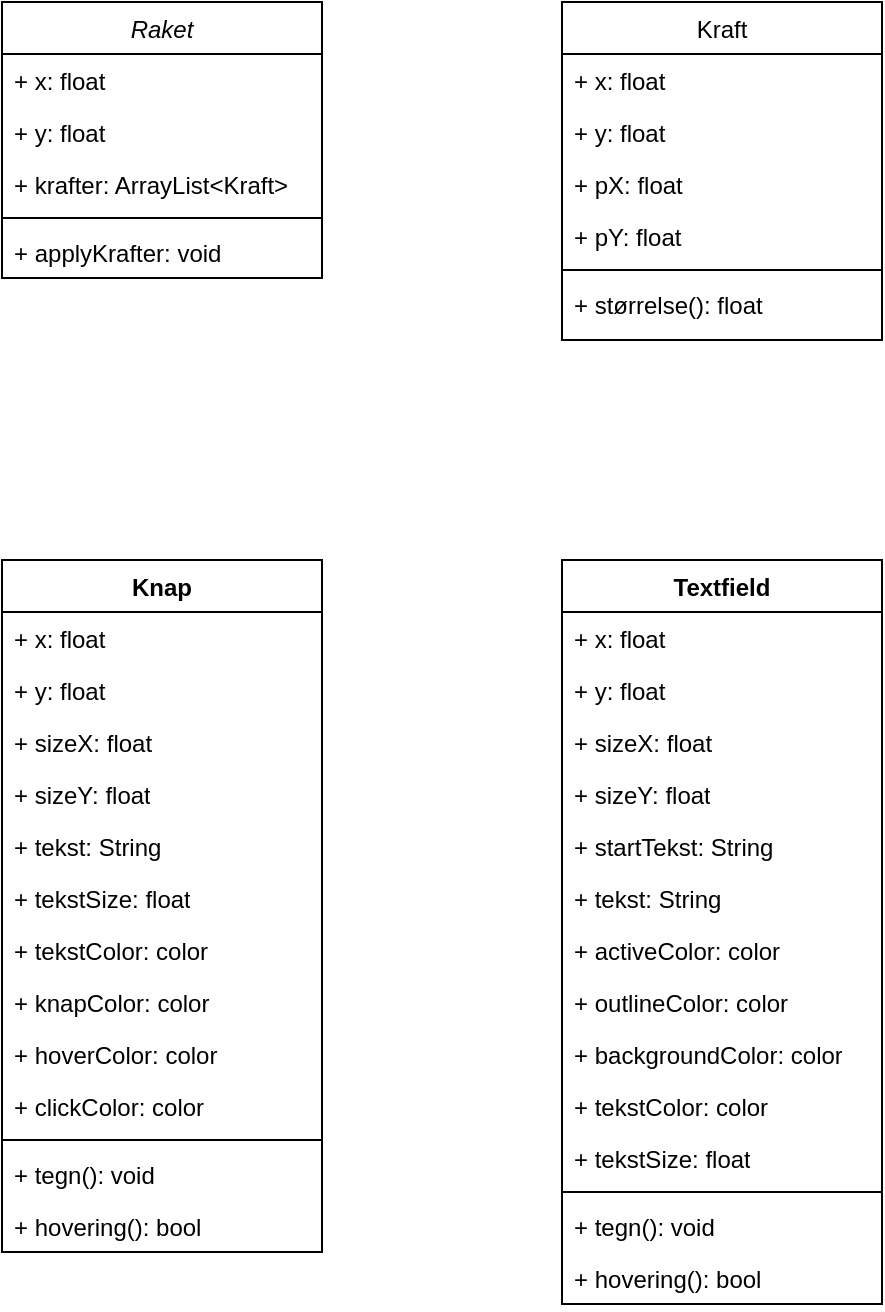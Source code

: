 <mxfile version="26.1.3">
  <diagram id="C5RBs43oDa-KdzZeNtuy" name="Page-1">
    <mxGraphModel dx="1400" dy="696" grid="1" gridSize="10" guides="1" tooltips="1" connect="1" arrows="1" fold="1" page="1" pageScale="1" pageWidth="827" pageHeight="1169" math="0" shadow="0">
      <root>
        <mxCell id="WIyWlLk6GJQsqaUBKTNV-0" />
        <mxCell id="WIyWlLk6GJQsqaUBKTNV-1" parent="WIyWlLk6GJQsqaUBKTNV-0" />
        <mxCell id="zkfFHV4jXpPFQw0GAbJ--0" value="Raket" style="swimlane;fontStyle=2;align=center;verticalAlign=top;childLayout=stackLayout;horizontal=1;startSize=26;horizontalStack=0;resizeParent=1;resizeLast=0;collapsible=1;marginBottom=0;rounded=0;shadow=0;strokeWidth=1;" parent="WIyWlLk6GJQsqaUBKTNV-1" vertex="1">
          <mxGeometry x="200" y="81" width="160" height="138" as="geometry">
            <mxRectangle x="230" y="140" width="160" height="26" as="alternateBounds" />
          </mxGeometry>
        </mxCell>
        <mxCell id="zkfFHV4jXpPFQw0GAbJ--1" value="+ x: float" style="text;align=left;verticalAlign=top;spacingLeft=4;spacingRight=4;overflow=hidden;rotatable=0;points=[[0,0.5],[1,0.5]];portConstraint=eastwest;" parent="zkfFHV4jXpPFQw0GAbJ--0" vertex="1">
          <mxGeometry y="26" width="160" height="26" as="geometry" />
        </mxCell>
        <mxCell id="zkfFHV4jXpPFQw0GAbJ--2" value="+ y: float" style="text;align=left;verticalAlign=top;spacingLeft=4;spacingRight=4;overflow=hidden;rotatable=0;points=[[0,0.5],[1,0.5]];portConstraint=eastwest;rounded=0;shadow=0;html=0;" parent="zkfFHV4jXpPFQw0GAbJ--0" vertex="1">
          <mxGeometry y="52" width="160" height="26" as="geometry" />
        </mxCell>
        <mxCell id="zkfFHV4jXpPFQw0GAbJ--3" value="+ krafter: ArrayList&lt;Kraft&gt;" style="text;align=left;verticalAlign=top;spacingLeft=4;spacingRight=4;overflow=hidden;rotatable=0;points=[[0,0.5],[1,0.5]];portConstraint=eastwest;rounded=0;shadow=0;html=0;" parent="zkfFHV4jXpPFQw0GAbJ--0" vertex="1">
          <mxGeometry y="78" width="160" height="26" as="geometry" />
        </mxCell>
        <mxCell id="zkfFHV4jXpPFQw0GAbJ--4" value="" style="line;html=1;strokeWidth=1;align=left;verticalAlign=middle;spacingTop=-1;spacingLeft=3;spacingRight=3;rotatable=0;labelPosition=right;points=[];portConstraint=eastwest;" parent="zkfFHV4jXpPFQw0GAbJ--0" vertex="1">
          <mxGeometry y="104" width="160" height="8" as="geometry" />
        </mxCell>
        <mxCell id="zkfFHV4jXpPFQw0GAbJ--5" value="+ applyKrafter: void" style="text;align=left;verticalAlign=top;spacingLeft=4;spacingRight=4;overflow=hidden;rotatable=0;points=[[0,0.5],[1,0.5]];portConstraint=eastwest;" parent="zkfFHV4jXpPFQw0GAbJ--0" vertex="1">
          <mxGeometry y="112" width="160" height="26" as="geometry" />
        </mxCell>
        <mxCell id="zkfFHV4jXpPFQw0GAbJ--17" value="Kraft" style="swimlane;fontStyle=0;align=center;verticalAlign=top;childLayout=stackLayout;horizontal=1;startSize=26;horizontalStack=0;resizeParent=1;resizeLast=0;collapsible=1;marginBottom=0;rounded=0;shadow=0;strokeWidth=1;" parent="WIyWlLk6GJQsqaUBKTNV-1" vertex="1">
          <mxGeometry x="480" y="81" width="160" height="169" as="geometry">
            <mxRectangle x="550" y="140" width="160" height="26" as="alternateBounds" />
          </mxGeometry>
        </mxCell>
        <mxCell id="zkfFHV4jXpPFQw0GAbJ--18" value="+ x: float" style="text;align=left;verticalAlign=top;spacingLeft=4;spacingRight=4;overflow=hidden;rotatable=0;points=[[0,0.5],[1,0.5]];portConstraint=eastwest;" parent="zkfFHV4jXpPFQw0GAbJ--17" vertex="1">
          <mxGeometry y="26" width="160" height="26" as="geometry" />
        </mxCell>
        <mxCell id="zkfFHV4jXpPFQw0GAbJ--19" value="+ y: float" style="text;align=left;verticalAlign=top;spacingLeft=4;spacingRight=4;overflow=hidden;rotatable=0;points=[[0,0.5],[1,0.5]];portConstraint=eastwest;rounded=0;shadow=0;html=0;" parent="zkfFHV4jXpPFQw0GAbJ--17" vertex="1">
          <mxGeometry y="52" width="160" height="26" as="geometry" />
        </mxCell>
        <mxCell id="zkfFHV4jXpPFQw0GAbJ--20" value="+ pX: float" style="text;align=left;verticalAlign=top;spacingLeft=4;spacingRight=4;overflow=hidden;rotatable=0;points=[[0,0.5],[1,0.5]];portConstraint=eastwest;rounded=0;shadow=0;html=0;" parent="zkfFHV4jXpPFQw0GAbJ--17" vertex="1">
          <mxGeometry y="78" width="160" height="26" as="geometry" />
        </mxCell>
        <mxCell id="zkfFHV4jXpPFQw0GAbJ--21" value="+ pY: float" style="text;align=left;verticalAlign=top;spacingLeft=4;spacingRight=4;overflow=hidden;rotatable=0;points=[[0,0.5],[1,0.5]];portConstraint=eastwest;rounded=0;shadow=0;html=0;" parent="zkfFHV4jXpPFQw0GAbJ--17" vertex="1">
          <mxGeometry y="104" width="160" height="26" as="geometry" />
        </mxCell>
        <mxCell id="zkfFHV4jXpPFQw0GAbJ--23" value="" style="line;html=1;strokeWidth=1;align=left;verticalAlign=middle;spacingTop=-1;spacingLeft=3;spacingRight=3;rotatable=0;labelPosition=right;points=[];portConstraint=eastwest;" parent="zkfFHV4jXpPFQw0GAbJ--17" vertex="1">
          <mxGeometry y="130" width="160" height="8" as="geometry" />
        </mxCell>
        <mxCell id="zkfFHV4jXpPFQw0GAbJ--24" value="+ størrelse(): float" style="text;align=left;verticalAlign=top;spacingLeft=4;spacingRight=4;overflow=hidden;rotatable=0;points=[[0,0.5],[1,0.5]];portConstraint=eastwest;" parent="zkfFHV4jXpPFQw0GAbJ--17" vertex="1">
          <mxGeometry y="138" width="160" height="22" as="geometry" />
        </mxCell>
        <mxCell id="ATtJnxcB4aPfNDrshnxO-0" value="Knap" style="swimlane;fontStyle=1;align=center;verticalAlign=top;childLayout=stackLayout;horizontal=1;startSize=26;horizontalStack=0;resizeParent=1;resizeParentMax=0;resizeLast=0;collapsible=1;marginBottom=0;whiteSpace=wrap;html=1;" vertex="1" parent="WIyWlLk6GJQsqaUBKTNV-1">
          <mxGeometry x="200" y="360" width="160" height="346" as="geometry" />
        </mxCell>
        <mxCell id="ATtJnxcB4aPfNDrshnxO-14" value="+ x: float" style="text;strokeColor=none;fillColor=none;align=left;verticalAlign=top;spacingLeft=4;spacingRight=4;overflow=hidden;rotatable=0;points=[[0,0.5],[1,0.5]];portConstraint=eastwest;whiteSpace=wrap;html=1;" vertex="1" parent="ATtJnxcB4aPfNDrshnxO-0">
          <mxGeometry y="26" width="160" height="26" as="geometry" />
        </mxCell>
        <mxCell id="ATtJnxcB4aPfNDrshnxO-13" value="+ y: float" style="text;strokeColor=none;fillColor=none;align=left;verticalAlign=top;spacingLeft=4;spacingRight=4;overflow=hidden;rotatable=0;points=[[0,0.5],[1,0.5]];portConstraint=eastwest;whiteSpace=wrap;html=1;" vertex="1" parent="ATtJnxcB4aPfNDrshnxO-0">
          <mxGeometry y="52" width="160" height="26" as="geometry" />
        </mxCell>
        <mxCell id="ATtJnxcB4aPfNDrshnxO-12" value="+ sizeX: float" style="text;strokeColor=none;fillColor=none;align=left;verticalAlign=top;spacingLeft=4;spacingRight=4;overflow=hidden;rotatable=0;points=[[0,0.5],[1,0.5]];portConstraint=eastwest;whiteSpace=wrap;html=1;" vertex="1" parent="ATtJnxcB4aPfNDrshnxO-0">
          <mxGeometry y="78" width="160" height="26" as="geometry" />
        </mxCell>
        <mxCell id="ATtJnxcB4aPfNDrshnxO-11" value="+ sizeY: float" style="text;strokeColor=none;fillColor=none;align=left;verticalAlign=top;spacingLeft=4;spacingRight=4;overflow=hidden;rotatable=0;points=[[0,0.5],[1,0.5]];portConstraint=eastwest;whiteSpace=wrap;html=1;" vertex="1" parent="ATtJnxcB4aPfNDrshnxO-0">
          <mxGeometry y="104" width="160" height="26" as="geometry" />
        </mxCell>
        <mxCell id="ATtJnxcB4aPfNDrshnxO-9" value="+ tekst: String" style="text;strokeColor=none;fillColor=none;align=left;verticalAlign=top;spacingLeft=4;spacingRight=4;overflow=hidden;rotatable=0;points=[[0,0.5],[1,0.5]];portConstraint=eastwest;whiteSpace=wrap;html=1;" vertex="1" parent="ATtJnxcB4aPfNDrshnxO-0">
          <mxGeometry y="130" width="160" height="26" as="geometry" />
        </mxCell>
        <mxCell id="ATtJnxcB4aPfNDrshnxO-10" value="+ tekstSize: float" style="text;strokeColor=none;fillColor=none;align=left;verticalAlign=top;spacingLeft=4;spacingRight=4;overflow=hidden;rotatable=0;points=[[0,0.5],[1,0.5]];portConstraint=eastwest;whiteSpace=wrap;html=1;" vertex="1" parent="ATtJnxcB4aPfNDrshnxO-0">
          <mxGeometry y="156" width="160" height="26" as="geometry" />
        </mxCell>
        <mxCell id="ATtJnxcB4aPfNDrshnxO-15" value="+ tekstColor: color" style="text;strokeColor=none;fillColor=none;align=left;verticalAlign=top;spacingLeft=4;spacingRight=4;overflow=hidden;rotatable=0;points=[[0,0.5],[1,0.5]];portConstraint=eastwest;whiteSpace=wrap;html=1;" vertex="1" parent="ATtJnxcB4aPfNDrshnxO-0">
          <mxGeometry y="182" width="160" height="26" as="geometry" />
        </mxCell>
        <mxCell id="ATtJnxcB4aPfNDrshnxO-16" value="+ knapColor: color" style="text;strokeColor=none;fillColor=none;align=left;verticalAlign=top;spacingLeft=4;spacingRight=4;overflow=hidden;rotatable=0;points=[[0,0.5],[1,0.5]];portConstraint=eastwest;whiteSpace=wrap;html=1;" vertex="1" parent="ATtJnxcB4aPfNDrshnxO-0">
          <mxGeometry y="208" width="160" height="26" as="geometry" />
        </mxCell>
        <mxCell id="ATtJnxcB4aPfNDrshnxO-17" value="+ hoverColor: color" style="text;strokeColor=none;fillColor=none;align=left;verticalAlign=top;spacingLeft=4;spacingRight=4;overflow=hidden;rotatable=0;points=[[0,0.5],[1,0.5]];portConstraint=eastwest;whiteSpace=wrap;html=1;" vertex="1" parent="ATtJnxcB4aPfNDrshnxO-0">
          <mxGeometry y="234" width="160" height="26" as="geometry" />
        </mxCell>
        <mxCell id="ATtJnxcB4aPfNDrshnxO-18" value="+ clickColor: color" style="text;strokeColor=none;fillColor=none;align=left;verticalAlign=top;spacingLeft=4;spacingRight=4;overflow=hidden;rotatable=0;points=[[0,0.5],[1,0.5]];portConstraint=eastwest;whiteSpace=wrap;html=1;" vertex="1" parent="ATtJnxcB4aPfNDrshnxO-0">
          <mxGeometry y="260" width="160" height="26" as="geometry" />
        </mxCell>
        <mxCell id="ATtJnxcB4aPfNDrshnxO-2" value="" style="line;strokeWidth=1;fillColor=none;align=left;verticalAlign=middle;spacingTop=-1;spacingLeft=3;spacingRight=3;rotatable=0;labelPosition=right;points=[];portConstraint=eastwest;strokeColor=inherit;" vertex="1" parent="ATtJnxcB4aPfNDrshnxO-0">
          <mxGeometry y="286" width="160" height="8" as="geometry" />
        </mxCell>
        <mxCell id="ATtJnxcB4aPfNDrshnxO-21" value="+ tegn(): void" style="text;strokeColor=none;fillColor=none;align=left;verticalAlign=top;spacingLeft=4;spacingRight=4;overflow=hidden;rotatable=0;points=[[0,0.5],[1,0.5]];portConstraint=eastwest;whiteSpace=wrap;html=1;" vertex="1" parent="ATtJnxcB4aPfNDrshnxO-0">
          <mxGeometry y="294" width="160" height="26" as="geometry" />
        </mxCell>
        <mxCell id="ATtJnxcB4aPfNDrshnxO-22" value="+ hovering(): bool" style="text;strokeColor=none;fillColor=none;align=left;verticalAlign=top;spacingLeft=4;spacingRight=4;overflow=hidden;rotatable=0;points=[[0,0.5],[1,0.5]];portConstraint=eastwest;whiteSpace=wrap;html=1;" vertex="1" parent="ATtJnxcB4aPfNDrshnxO-0">
          <mxGeometry y="320" width="160" height="26" as="geometry" />
        </mxCell>
        <mxCell id="ATtJnxcB4aPfNDrshnxO-4" value="Textfield" style="swimlane;fontStyle=1;align=center;verticalAlign=top;childLayout=stackLayout;horizontal=1;startSize=26;horizontalStack=0;resizeParent=1;resizeParentMax=0;resizeLast=0;collapsible=1;marginBottom=0;whiteSpace=wrap;html=1;" vertex="1" parent="WIyWlLk6GJQsqaUBKTNV-1">
          <mxGeometry x="480" y="360" width="160" height="372" as="geometry" />
        </mxCell>
        <mxCell id="ATtJnxcB4aPfNDrshnxO-5" value="+ x: float" style="text;strokeColor=none;fillColor=none;align=left;verticalAlign=top;spacingLeft=4;spacingRight=4;overflow=hidden;rotatable=0;points=[[0,0.5],[1,0.5]];portConstraint=eastwest;whiteSpace=wrap;html=1;" vertex="1" parent="ATtJnxcB4aPfNDrshnxO-4">
          <mxGeometry y="26" width="160" height="26" as="geometry" />
        </mxCell>
        <mxCell id="ATtJnxcB4aPfNDrshnxO-24" value="+ y: float" style="text;strokeColor=none;fillColor=none;align=left;verticalAlign=top;spacingLeft=4;spacingRight=4;overflow=hidden;rotatable=0;points=[[0,0.5],[1,0.5]];portConstraint=eastwest;whiteSpace=wrap;html=1;" vertex="1" parent="ATtJnxcB4aPfNDrshnxO-4">
          <mxGeometry y="52" width="160" height="26" as="geometry" />
        </mxCell>
        <mxCell id="ATtJnxcB4aPfNDrshnxO-25" value="+ sizeX: float" style="text;strokeColor=none;fillColor=none;align=left;verticalAlign=top;spacingLeft=4;spacingRight=4;overflow=hidden;rotatable=0;points=[[0,0.5],[1,0.5]];portConstraint=eastwest;whiteSpace=wrap;html=1;" vertex="1" parent="ATtJnxcB4aPfNDrshnxO-4">
          <mxGeometry y="78" width="160" height="26" as="geometry" />
        </mxCell>
        <mxCell id="ATtJnxcB4aPfNDrshnxO-26" value="+ sizeY: float" style="text;strokeColor=none;fillColor=none;align=left;verticalAlign=top;spacingLeft=4;spacingRight=4;overflow=hidden;rotatable=0;points=[[0,0.5],[1,0.5]];portConstraint=eastwest;whiteSpace=wrap;html=1;" vertex="1" parent="ATtJnxcB4aPfNDrshnxO-4">
          <mxGeometry y="104" width="160" height="26" as="geometry" />
        </mxCell>
        <mxCell id="ATtJnxcB4aPfNDrshnxO-27" value="+ startTekst: String" style="text;strokeColor=none;fillColor=none;align=left;verticalAlign=top;spacingLeft=4;spacingRight=4;overflow=hidden;rotatable=0;points=[[0,0.5],[1,0.5]];portConstraint=eastwest;whiteSpace=wrap;html=1;" vertex="1" parent="ATtJnxcB4aPfNDrshnxO-4">
          <mxGeometry y="130" width="160" height="26" as="geometry" />
        </mxCell>
        <mxCell id="ATtJnxcB4aPfNDrshnxO-28" value="+ tekst: String" style="text;strokeColor=none;fillColor=none;align=left;verticalAlign=top;spacingLeft=4;spacingRight=4;overflow=hidden;rotatable=0;points=[[0,0.5],[1,0.5]];portConstraint=eastwest;whiteSpace=wrap;html=1;" vertex="1" parent="ATtJnxcB4aPfNDrshnxO-4">
          <mxGeometry y="156" width="160" height="26" as="geometry" />
        </mxCell>
        <mxCell id="ATtJnxcB4aPfNDrshnxO-29" value="+ activeColor: color" style="text;strokeColor=none;fillColor=none;align=left;verticalAlign=top;spacingLeft=4;spacingRight=4;overflow=hidden;rotatable=0;points=[[0,0.5],[1,0.5]];portConstraint=eastwest;whiteSpace=wrap;html=1;" vertex="1" parent="ATtJnxcB4aPfNDrshnxO-4">
          <mxGeometry y="182" width="160" height="26" as="geometry" />
        </mxCell>
        <mxCell id="ATtJnxcB4aPfNDrshnxO-30" value="+ outlineColor: color" style="text;strokeColor=none;fillColor=none;align=left;verticalAlign=top;spacingLeft=4;spacingRight=4;overflow=hidden;rotatable=0;points=[[0,0.5],[1,0.5]];portConstraint=eastwest;whiteSpace=wrap;html=1;" vertex="1" parent="ATtJnxcB4aPfNDrshnxO-4">
          <mxGeometry y="208" width="160" height="26" as="geometry" />
        </mxCell>
        <mxCell id="ATtJnxcB4aPfNDrshnxO-31" value="+ backgroundColor: color" style="text;strokeColor=none;fillColor=none;align=left;verticalAlign=top;spacingLeft=4;spacingRight=4;overflow=hidden;rotatable=0;points=[[0,0.5],[1,0.5]];portConstraint=eastwest;whiteSpace=wrap;html=1;" vertex="1" parent="ATtJnxcB4aPfNDrshnxO-4">
          <mxGeometry y="234" width="160" height="26" as="geometry" />
        </mxCell>
        <mxCell id="ATtJnxcB4aPfNDrshnxO-32" value="+ tekstColor: color" style="text;strokeColor=none;fillColor=none;align=left;verticalAlign=top;spacingLeft=4;spacingRight=4;overflow=hidden;rotatable=0;points=[[0,0.5],[1,0.5]];portConstraint=eastwest;whiteSpace=wrap;html=1;" vertex="1" parent="ATtJnxcB4aPfNDrshnxO-4">
          <mxGeometry y="260" width="160" height="26" as="geometry" />
        </mxCell>
        <mxCell id="ATtJnxcB4aPfNDrshnxO-33" value="+ tekstSize: float" style="text;strokeColor=none;fillColor=none;align=left;verticalAlign=top;spacingLeft=4;spacingRight=4;overflow=hidden;rotatable=0;points=[[0,0.5],[1,0.5]];portConstraint=eastwest;whiteSpace=wrap;html=1;" vertex="1" parent="ATtJnxcB4aPfNDrshnxO-4">
          <mxGeometry y="286" width="160" height="26" as="geometry" />
        </mxCell>
        <mxCell id="ATtJnxcB4aPfNDrshnxO-6" value="" style="line;strokeWidth=1;fillColor=none;align=left;verticalAlign=middle;spacingTop=-1;spacingLeft=3;spacingRight=3;rotatable=0;labelPosition=right;points=[];portConstraint=eastwest;strokeColor=inherit;" vertex="1" parent="ATtJnxcB4aPfNDrshnxO-4">
          <mxGeometry y="312" width="160" height="8" as="geometry" />
        </mxCell>
        <mxCell id="ATtJnxcB4aPfNDrshnxO-34" value="+ tegn(): void" style="text;strokeColor=none;fillColor=none;align=left;verticalAlign=top;spacingLeft=4;spacingRight=4;overflow=hidden;rotatable=0;points=[[0,0.5],[1,0.5]];portConstraint=eastwest;whiteSpace=wrap;html=1;" vertex="1" parent="ATtJnxcB4aPfNDrshnxO-4">
          <mxGeometry y="320" width="160" height="26" as="geometry" />
        </mxCell>
        <mxCell id="ATtJnxcB4aPfNDrshnxO-35" value="+ hovering(): bool" style="text;strokeColor=none;fillColor=none;align=left;verticalAlign=top;spacingLeft=4;spacingRight=4;overflow=hidden;rotatable=0;points=[[0,0.5],[1,0.5]];portConstraint=eastwest;whiteSpace=wrap;html=1;" vertex="1" parent="ATtJnxcB4aPfNDrshnxO-4">
          <mxGeometry y="346" width="160" height="26" as="geometry" />
        </mxCell>
      </root>
    </mxGraphModel>
  </diagram>
</mxfile>
